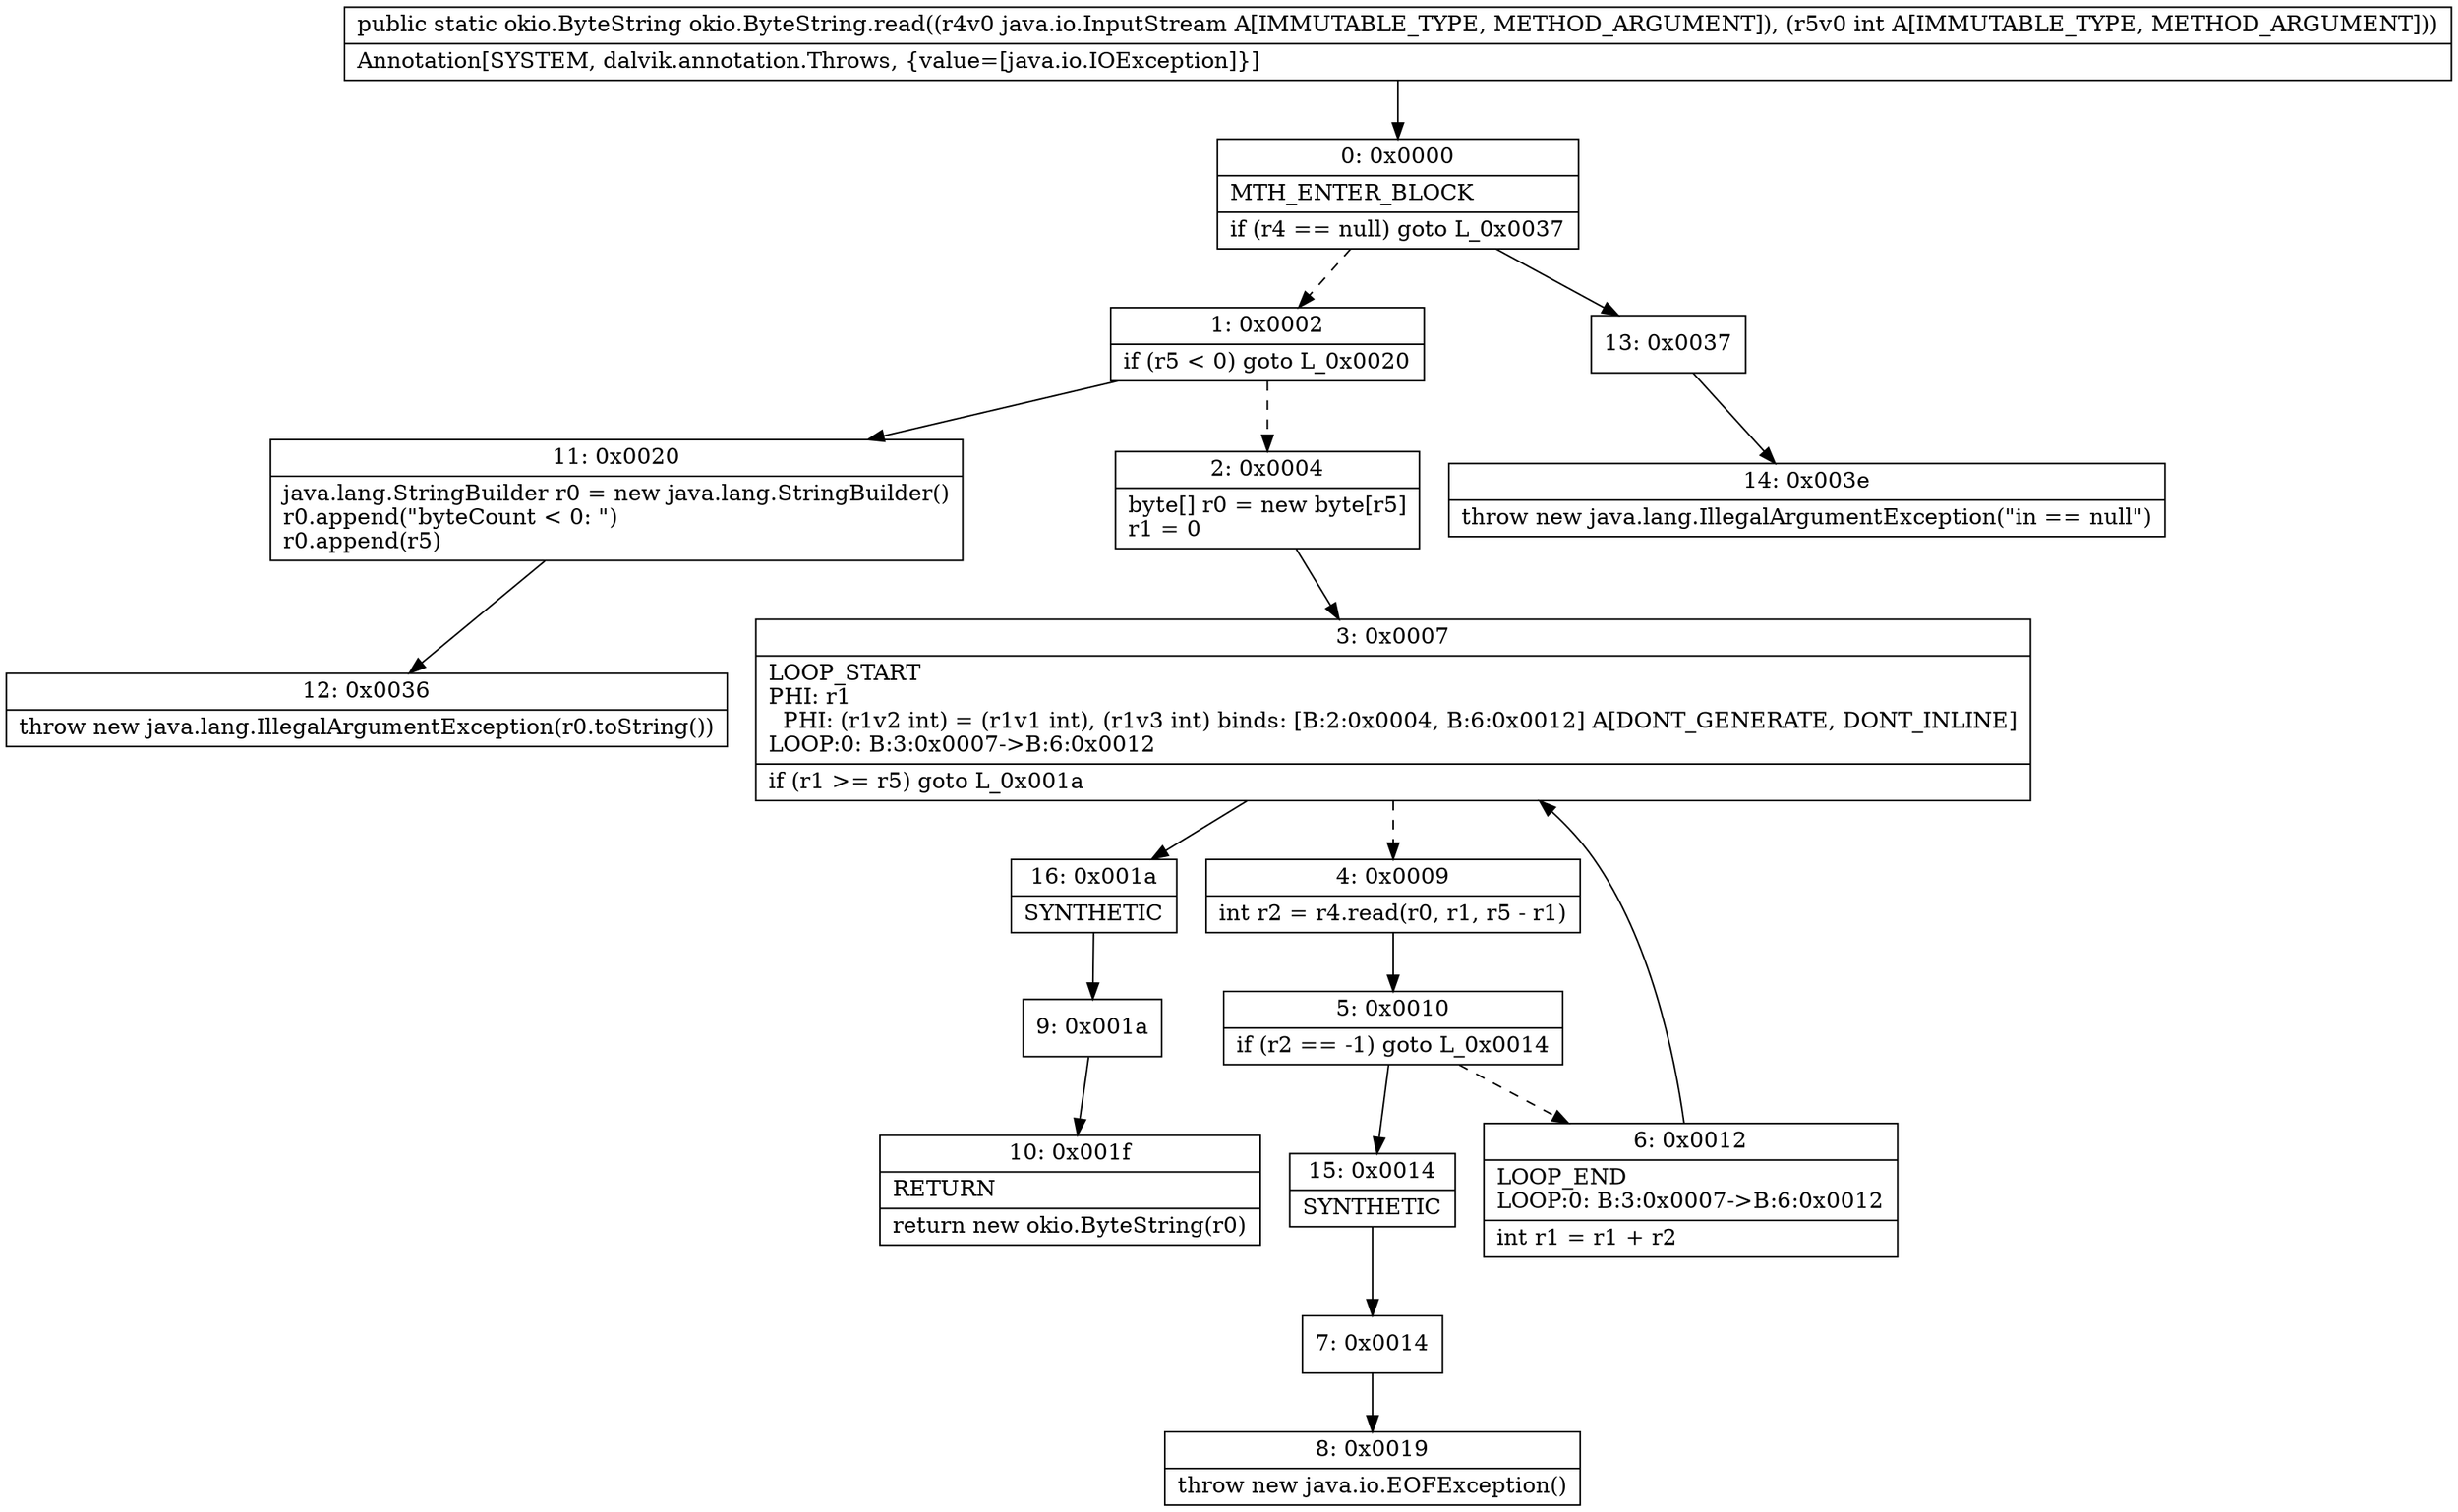digraph "CFG forokio.ByteString.read(Ljava\/io\/InputStream;I)Lokio\/ByteString;" {
Node_0 [shape=record,label="{0\:\ 0x0000|MTH_ENTER_BLOCK\l|if (r4 == null) goto L_0x0037\l}"];
Node_1 [shape=record,label="{1\:\ 0x0002|if (r5 \< 0) goto L_0x0020\l}"];
Node_2 [shape=record,label="{2\:\ 0x0004|byte[] r0 = new byte[r5]\lr1 = 0\l}"];
Node_3 [shape=record,label="{3\:\ 0x0007|LOOP_START\lPHI: r1 \l  PHI: (r1v2 int) = (r1v1 int), (r1v3 int) binds: [B:2:0x0004, B:6:0x0012] A[DONT_GENERATE, DONT_INLINE]\lLOOP:0: B:3:0x0007\-\>B:6:0x0012\l|if (r1 \>= r5) goto L_0x001a\l}"];
Node_4 [shape=record,label="{4\:\ 0x0009|int r2 = r4.read(r0, r1, r5 \- r1)\l}"];
Node_5 [shape=record,label="{5\:\ 0x0010|if (r2 == \-1) goto L_0x0014\l}"];
Node_6 [shape=record,label="{6\:\ 0x0012|LOOP_END\lLOOP:0: B:3:0x0007\-\>B:6:0x0012\l|int r1 = r1 + r2\l}"];
Node_7 [shape=record,label="{7\:\ 0x0014}"];
Node_8 [shape=record,label="{8\:\ 0x0019|throw new java.io.EOFException()\l}"];
Node_9 [shape=record,label="{9\:\ 0x001a}"];
Node_10 [shape=record,label="{10\:\ 0x001f|RETURN\l|return new okio.ByteString(r0)\l}"];
Node_11 [shape=record,label="{11\:\ 0x0020|java.lang.StringBuilder r0 = new java.lang.StringBuilder()\lr0.append(\"byteCount \< 0: \")\lr0.append(r5)\l}"];
Node_12 [shape=record,label="{12\:\ 0x0036|throw new java.lang.IllegalArgumentException(r0.toString())\l}"];
Node_13 [shape=record,label="{13\:\ 0x0037}"];
Node_14 [shape=record,label="{14\:\ 0x003e|throw new java.lang.IllegalArgumentException(\"in == null\")\l}"];
Node_15 [shape=record,label="{15\:\ 0x0014|SYNTHETIC\l}"];
Node_16 [shape=record,label="{16\:\ 0x001a|SYNTHETIC\l}"];
MethodNode[shape=record,label="{public static okio.ByteString okio.ByteString.read((r4v0 java.io.InputStream A[IMMUTABLE_TYPE, METHOD_ARGUMENT]), (r5v0 int A[IMMUTABLE_TYPE, METHOD_ARGUMENT]))  | Annotation[SYSTEM, dalvik.annotation.Throws, \{value=[java.io.IOException]\}]\l}"];
MethodNode -> Node_0;
Node_0 -> Node_1[style=dashed];
Node_0 -> Node_13;
Node_1 -> Node_2[style=dashed];
Node_1 -> Node_11;
Node_2 -> Node_3;
Node_3 -> Node_4[style=dashed];
Node_3 -> Node_16;
Node_4 -> Node_5;
Node_5 -> Node_6[style=dashed];
Node_5 -> Node_15;
Node_6 -> Node_3;
Node_7 -> Node_8;
Node_9 -> Node_10;
Node_11 -> Node_12;
Node_13 -> Node_14;
Node_15 -> Node_7;
Node_16 -> Node_9;
}

